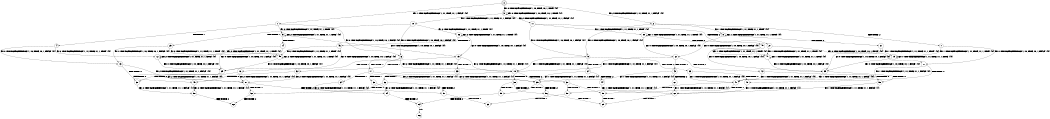 digraph BCG {
size = "7, 10.5";
center = TRUE;
node [shape = circle];
0 [peripheries = 2];
0 -> 1 [label = "EX !1 !ATOMIC_EXCH_BRANCH (1, +1, TRUE, +1, 1, FALSE) !{0}"];
0 -> 2 [label = "EX !2 !ATOMIC_EXCH_BRANCH (1, +1, TRUE, +1, 1, FALSE) !{0}"];
0 -> 3 [label = "EX !0 !ATOMIC_EXCH_BRANCH (1, +0, TRUE, +0, 1, TRUE) !{0}"];
1 -> 4 [label = "TERMINATE !1"];
1 -> 5 [label = "EX !2 !ATOMIC_EXCH_BRANCH (1, +1, TRUE, +1, 1, TRUE) !{0}"];
1 -> 6 [label = "EX !0 !ATOMIC_EXCH_BRANCH (1, +0, TRUE, +0, 1, FALSE) !{0}"];
2 -> 7 [label = "TERMINATE !2"];
2 -> 8 [label = "EX !1 !ATOMIC_EXCH_BRANCH (1, +1, TRUE, +1, 1, TRUE) !{0}"];
2 -> 9 [label = "EX !0 !ATOMIC_EXCH_BRANCH (1, +0, TRUE, +0, 1, FALSE) !{0}"];
3 -> 10 [label = "EX !1 !ATOMIC_EXCH_BRANCH (1, +1, TRUE, +1, 1, FALSE) !{0}"];
3 -> 11 [label = "EX !2 !ATOMIC_EXCH_BRANCH (1, +1, TRUE, +1, 1, FALSE) !{0}"];
3 -> 3 [label = "EX !0 !ATOMIC_EXCH_BRANCH (1, +0, TRUE, +0, 1, TRUE) !{0}"];
4 -> 12 [label = "EX !2 !ATOMIC_EXCH_BRANCH (1, +1, TRUE, +1, 1, TRUE) !{0}"];
4 -> 13 [label = "EX !0 !ATOMIC_EXCH_BRANCH (1, +0, TRUE, +0, 1, FALSE) !{0}"];
5 -> 14 [label = "TERMINATE !1"];
5 -> 15 [label = "EX !0 !ATOMIC_EXCH_BRANCH (1, +0, TRUE, +0, 1, FALSE) !{0}"];
5 -> 5 [label = "EX !2 !ATOMIC_EXCH_BRANCH (1, +1, TRUE, +1, 1, TRUE) !{0}"];
6 -> 16 [label = "TERMINATE !1"];
6 -> 17 [label = "TERMINATE !0"];
6 -> 18 [label = "EX !2 !ATOMIC_EXCH_BRANCH (1, +1, TRUE, +1, 1, FALSE) !{0}"];
7 -> 19 [label = "EX !1 !ATOMIC_EXCH_BRANCH (1, +1, TRUE, +1, 1, TRUE) !{0}"];
7 -> 20 [label = "EX !0 !ATOMIC_EXCH_BRANCH (1, +0, TRUE, +0, 1, FALSE) !{0}"];
8 -> 21 [label = "TERMINATE !2"];
8 -> 22 [label = "EX !0 !ATOMIC_EXCH_BRANCH (1, +0, TRUE, +0, 1, FALSE) !{0}"];
8 -> 8 [label = "EX !1 !ATOMIC_EXCH_BRANCH (1, +1, TRUE, +1, 1, TRUE) !{0}"];
9 -> 23 [label = "TERMINATE !2"];
9 -> 24 [label = "TERMINATE !0"];
9 -> 18 [label = "EX !1 !ATOMIC_EXCH_BRANCH (1, +1, TRUE, +1, 1, FALSE) !{0}"];
10 -> 25 [label = "TERMINATE !1"];
10 -> 26 [label = "EX !2 !ATOMIC_EXCH_BRANCH (1, +1, TRUE, +1, 1, TRUE) !{0}"];
10 -> 6 [label = "EX !0 !ATOMIC_EXCH_BRANCH (1, +0, TRUE, +0, 1, FALSE) !{0}"];
11 -> 27 [label = "TERMINATE !2"];
11 -> 28 [label = "EX !1 !ATOMIC_EXCH_BRANCH (1, +1, TRUE, +1, 1, TRUE) !{0}"];
11 -> 9 [label = "EX !0 !ATOMIC_EXCH_BRANCH (1, +0, TRUE, +0, 1, FALSE) !{0}"];
12 -> 29 [label = "EX !0 !ATOMIC_EXCH_BRANCH (1, +0, TRUE, +0, 1, FALSE) !{0}"];
12 -> 12 [label = "EX !2 !ATOMIC_EXCH_BRANCH (1, +1, TRUE, +1, 1, TRUE) !{0}"];
13 -> 30 [label = "TERMINATE !0"];
13 -> 31 [label = "EX !2 !ATOMIC_EXCH_BRANCH (1, +1, TRUE, +1, 1, FALSE) !{0}"];
14 -> 29 [label = "EX !0 !ATOMIC_EXCH_BRANCH (1, +0, TRUE, +0, 1, FALSE) !{0}"];
14 -> 12 [label = "EX !2 !ATOMIC_EXCH_BRANCH (1, +1, TRUE, +1, 1, TRUE) !{0}"];
15 -> 32 [label = "TERMINATE !1"];
15 -> 33 [label = "TERMINATE !0"];
15 -> 18 [label = "EX !2 !ATOMIC_EXCH_BRANCH (1, +1, TRUE, +1, 1, FALSE) !{0}"];
16 -> 30 [label = "TERMINATE !0"];
16 -> 31 [label = "EX !2 !ATOMIC_EXCH_BRANCH (1, +1, TRUE, +1, 1, FALSE) !{0}"];
17 -> 34 [label = "TERMINATE !1"];
17 -> 35 [label = "EX !2 !ATOMIC_EXCH_BRANCH (1, +1, TRUE, +1, 1, FALSE) !{1}"];
18 -> 36 [label = "TERMINATE !1"];
18 -> 37 [label = "TERMINATE !2"];
18 -> 38 [label = "TERMINATE !0"];
19 -> 39 [label = "EX !0 !ATOMIC_EXCH_BRANCH (1, +0, TRUE, +0, 1, FALSE) !{0}"];
19 -> 19 [label = "EX !1 !ATOMIC_EXCH_BRANCH (1, +1, TRUE, +1, 1, TRUE) !{0}"];
20 -> 40 [label = "TERMINATE !0"];
20 -> 41 [label = "EX !1 !ATOMIC_EXCH_BRANCH (1, +1, TRUE, +1, 1, FALSE) !{0}"];
21 -> 39 [label = "EX !0 !ATOMIC_EXCH_BRANCH (1, +0, TRUE, +0, 1, FALSE) !{0}"];
21 -> 19 [label = "EX !1 !ATOMIC_EXCH_BRANCH (1, +1, TRUE, +1, 1, TRUE) !{0}"];
22 -> 42 [label = "TERMINATE !2"];
22 -> 43 [label = "TERMINATE !0"];
22 -> 18 [label = "EX !1 !ATOMIC_EXCH_BRANCH (1, +1, TRUE, +1, 1, FALSE) !{0}"];
23 -> 40 [label = "TERMINATE !0"];
23 -> 41 [label = "EX !1 !ATOMIC_EXCH_BRANCH (1, +1, TRUE, +1, 1, FALSE) !{0}"];
24 -> 44 [label = "TERMINATE !2"];
24 -> 35 [label = "EX !1 !ATOMIC_EXCH_BRANCH (1, +1, TRUE, +1, 1, FALSE) !{1}"];
25 -> 45 [label = "EX !2 !ATOMIC_EXCH_BRANCH (1, +1, TRUE, +1, 1, TRUE) !{0}"];
25 -> 13 [label = "EX !0 !ATOMIC_EXCH_BRANCH (1, +0, TRUE, +0, 1, FALSE) !{0}"];
26 -> 46 [label = "TERMINATE !1"];
26 -> 26 [label = "EX !2 !ATOMIC_EXCH_BRANCH (1, +1, TRUE, +1, 1, TRUE) !{0}"];
26 -> 15 [label = "EX !0 !ATOMIC_EXCH_BRANCH (1, +0, TRUE, +0, 1, FALSE) !{0}"];
27 -> 47 [label = "EX !1 !ATOMIC_EXCH_BRANCH (1, +1, TRUE, +1, 1, TRUE) !{0}"];
27 -> 20 [label = "EX !0 !ATOMIC_EXCH_BRANCH (1, +0, TRUE, +0, 1, FALSE) !{0}"];
28 -> 48 [label = "TERMINATE !2"];
28 -> 28 [label = "EX !1 !ATOMIC_EXCH_BRANCH (1, +1, TRUE, +1, 1, TRUE) !{0}"];
28 -> 22 [label = "EX !0 !ATOMIC_EXCH_BRANCH (1, +0, TRUE, +0, 1, FALSE) !{0}"];
29 -> 49 [label = "TERMINATE !0"];
29 -> 31 [label = "EX !2 !ATOMIC_EXCH_BRANCH (1, +1, TRUE, +1, 1, FALSE) !{0}"];
30 -> 50 [label = "EX !2 !ATOMIC_EXCH_BRANCH (1, +1, TRUE, +1, 1, FALSE) !{1}"];
31 -> 51 [label = "TERMINATE !2"];
31 -> 52 [label = "TERMINATE !0"];
32 -> 49 [label = "TERMINATE !0"];
32 -> 31 [label = "EX !2 !ATOMIC_EXCH_BRANCH (1, +1, TRUE, +1, 1, FALSE) !{0}"];
33 -> 53 [label = "TERMINATE !1"];
33 -> 35 [label = "EX !2 !ATOMIC_EXCH_BRANCH (1, +1, TRUE, +1, 1, FALSE) !{1}"];
34 -> 54 [label = "EX !2 !ATOMIC_EXCH_BRANCH (1, +1, TRUE, +1, 1, FALSE) !{2}"];
35 -> 55 [label = "TERMINATE !1"];
35 -> 56 [label = "TERMINATE !2"];
36 -> 51 [label = "TERMINATE !2"];
36 -> 52 [label = "TERMINATE !0"];
37 -> 57 [label = "TERMINATE !1"];
37 -> 58 [label = "TERMINATE !0"];
38 -> 55 [label = "TERMINATE !1"];
38 -> 56 [label = "TERMINATE !2"];
39 -> 59 [label = "TERMINATE !0"];
39 -> 41 [label = "EX !1 !ATOMIC_EXCH_BRANCH (1, +1, TRUE, +1, 1, FALSE) !{0}"];
40 -> 60 [label = "EX !1 !ATOMIC_EXCH_BRANCH (1, +1, TRUE, +1, 1, FALSE) !{1}"];
41 -> 57 [label = "TERMINATE !1"];
41 -> 58 [label = "TERMINATE !0"];
42 -> 59 [label = "TERMINATE !0"];
42 -> 41 [label = "EX !1 !ATOMIC_EXCH_BRANCH (1, +1, TRUE, +1, 1, FALSE) !{0}"];
43 -> 61 [label = "TERMINATE !2"];
43 -> 35 [label = "EX !1 !ATOMIC_EXCH_BRANCH (1, +1, TRUE, +1, 1, FALSE) !{1}"];
44 -> 60 [label = "EX !1 !ATOMIC_EXCH_BRANCH (1, +1, TRUE, +1, 1, FALSE) !{1}"];
45 -> 45 [label = "EX !2 !ATOMIC_EXCH_BRANCH (1, +1, TRUE, +1, 1, TRUE) !{0}"];
45 -> 29 [label = "EX !0 !ATOMIC_EXCH_BRANCH (1, +0, TRUE, +0, 1, FALSE) !{0}"];
46 -> 45 [label = "EX !2 !ATOMIC_EXCH_BRANCH (1, +1, TRUE, +1, 1, TRUE) !{0}"];
46 -> 29 [label = "EX !0 !ATOMIC_EXCH_BRANCH (1, +0, TRUE, +0, 1, FALSE) !{0}"];
47 -> 47 [label = "EX !1 !ATOMIC_EXCH_BRANCH (1, +1, TRUE, +1, 1, TRUE) !{0}"];
47 -> 39 [label = "EX !0 !ATOMIC_EXCH_BRANCH (1, +0, TRUE, +0, 1, FALSE) !{0}"];
48 -> 47 [label = "EX !1 !ATOMIC_EXCH_BRANCH (1, +1, TRUE, +1, 1, TRUE) !{0}"];
48 -> 39 [label = "EX !0 !ATOMIC_EXCH_BRANCH (1, +0, TRUE, +0, 1, FALSE) !{0}"];
49 -> 50 [label = "EX !2 !ATOMIC_EXCH_BRANCH (1, +1, TRUE, +1, 1, FALSE) !{1}"];
50 -> 62 [label = "TERMINATE !2"];
51 -> 63 [label = "TERMINATE !0"];
52 -> 62 [label = "TERMINATE !2"];
53 -> 54 [label = "EX !2 !ATOMIC_EXCH_BRANCH (1, +1, TRUE, +1, 1, FALSE) !{2}"];
54 -> 64 [label = "TERMINATE !2"];
55 -> 64 [label = "TERMINATE !2"];
56 -> 65 [label = "TERMINATE !1"];
57 -> 63 [label = "TERMINATE !0"];
58 -> 65 [label = "TERMINATE !1"];
59 -> 60 [label = "EX !1 !ATOMIC_EXCH_BRANCH (1, +1, TRUE, +1, 1, FALSE) !{1}"];
60 -> 65 [label = "TERMINATE !1"];
61 -> 60 [label = "EX !1 !ATOMIC_EXCH_BRANCH (1, +1, TRUE, +1, 1, FALSE) !{1}"];
64 -> 66 [label = "exit"];
}
